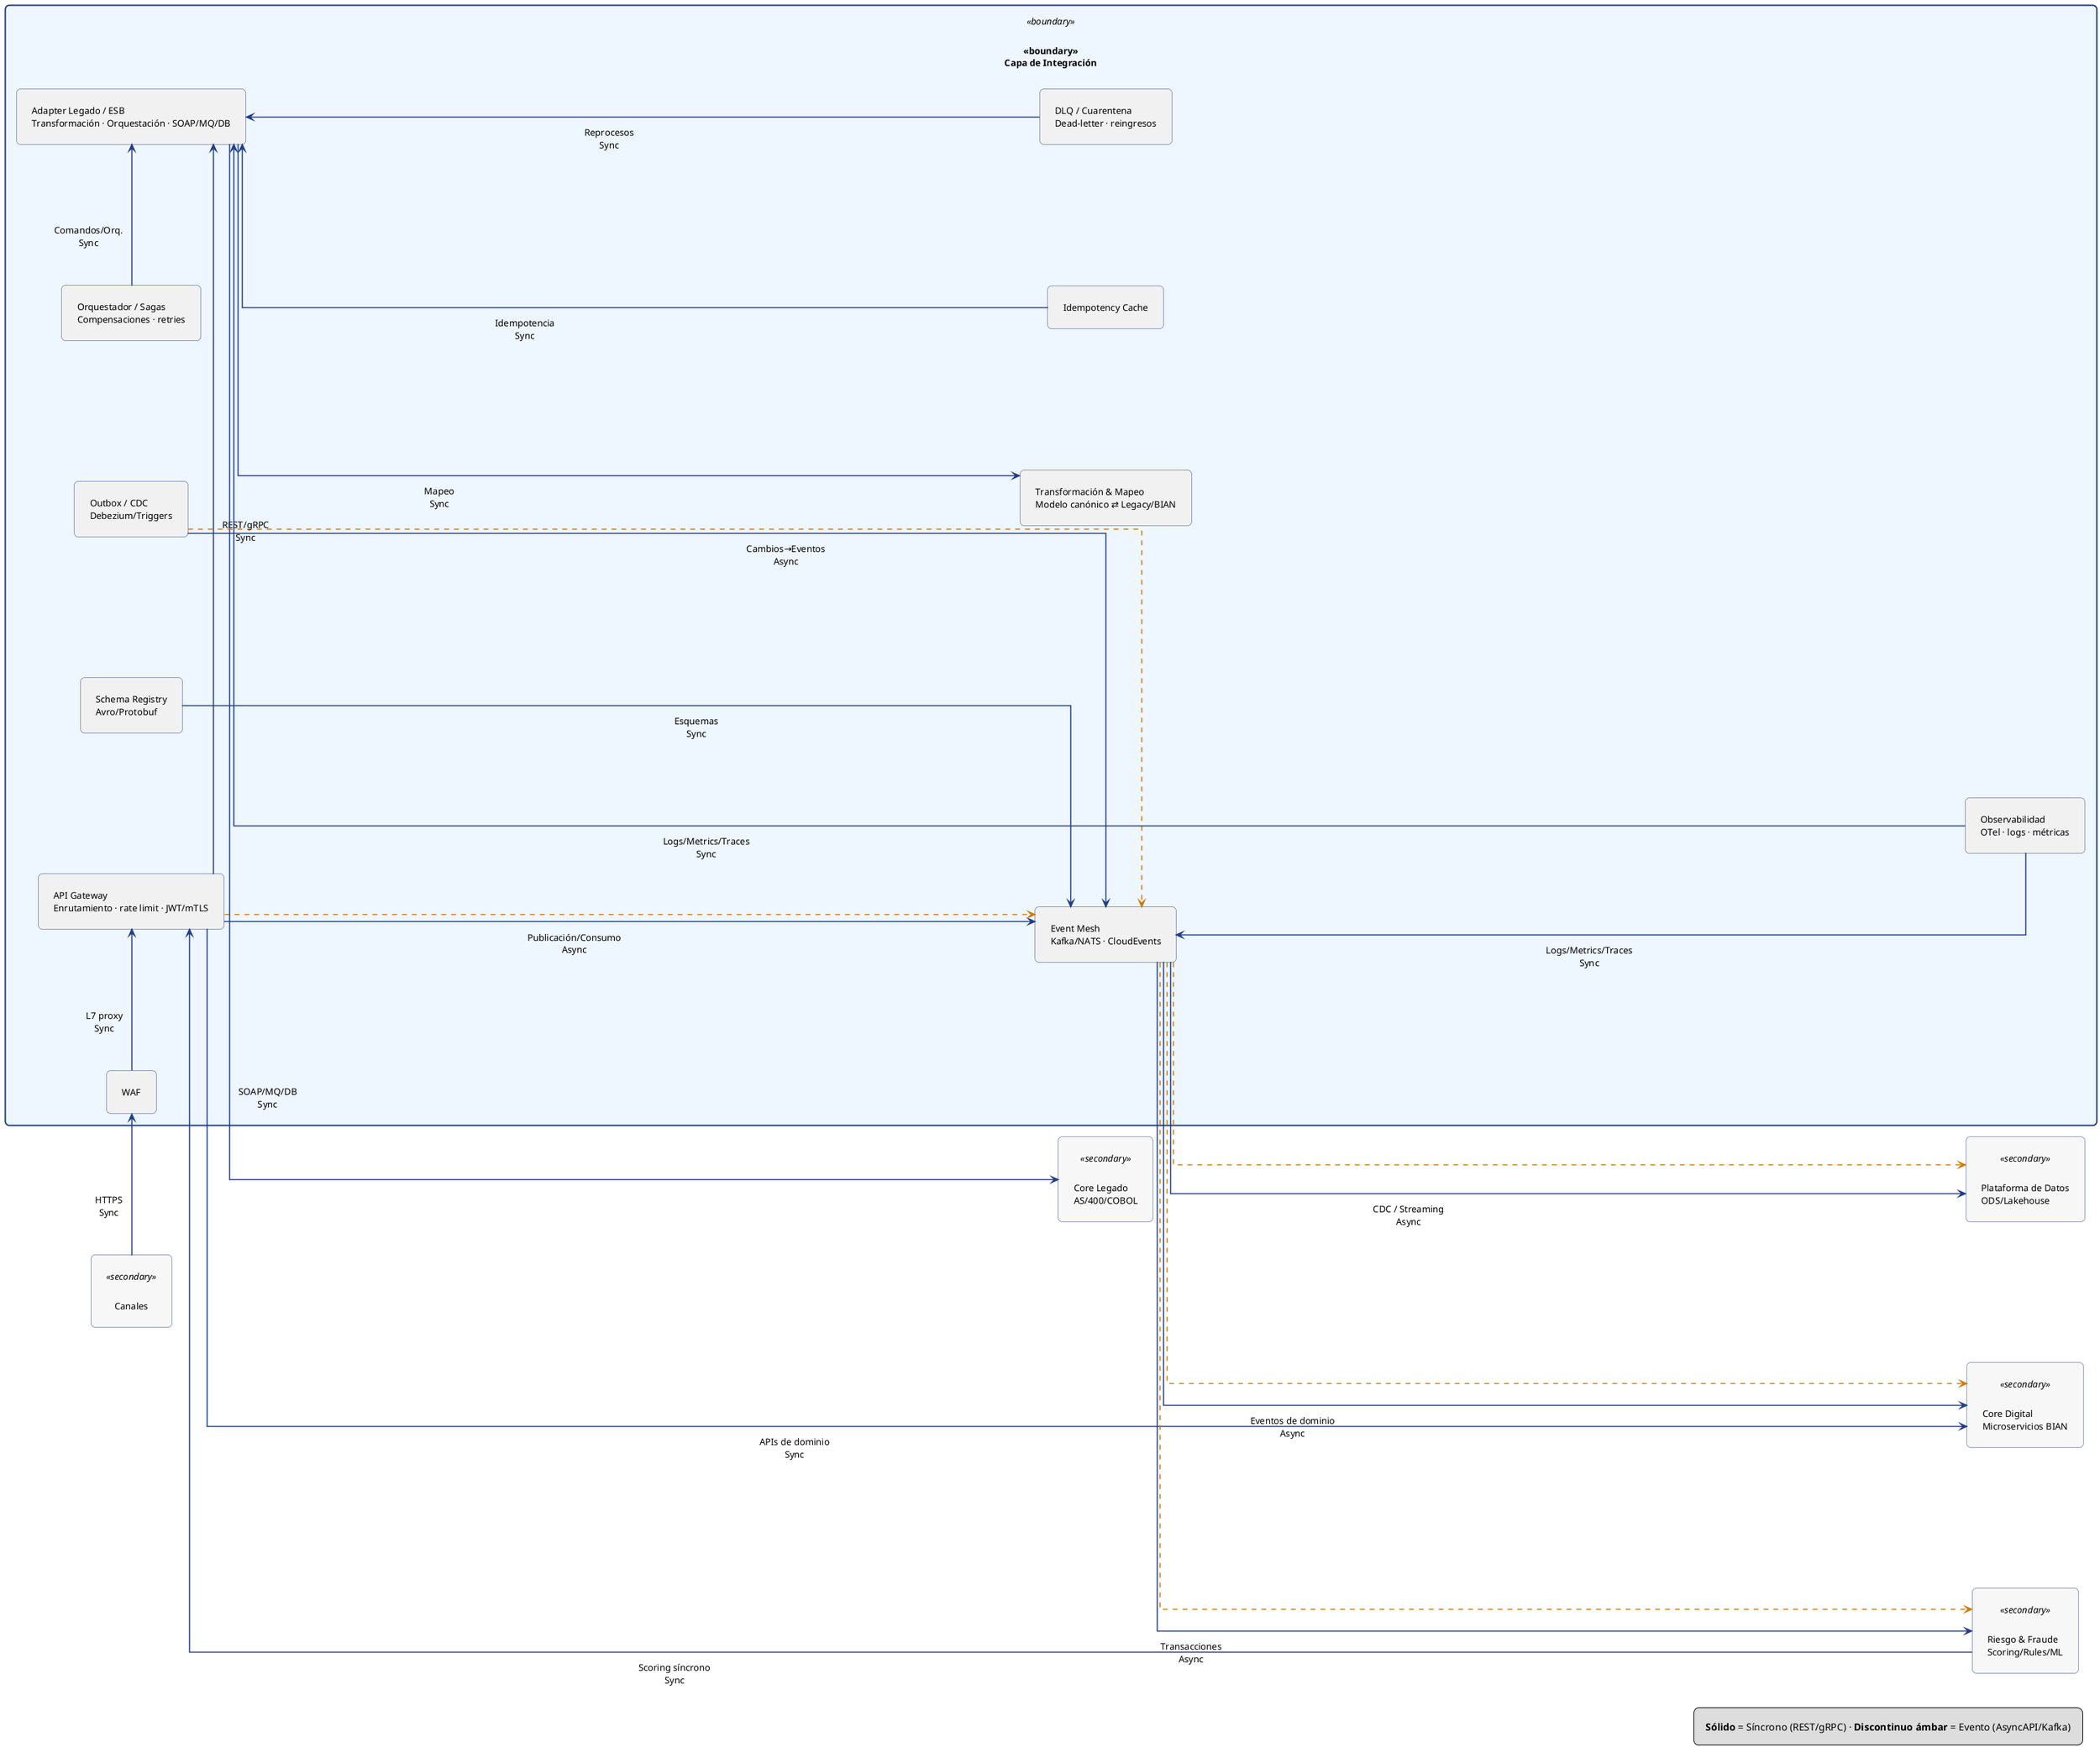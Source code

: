 @startuml C4_N3A_Componentes_Integracion
left to right direction
skinparam defaultFontName Helvetica
skinparam defaultFontSize 13
skinparam shadowing false
skinparam linetype ortho
skinparam ArrowThickness 1.6
skinparam ArrowColor #1f3c88

' >>> más espacio y margen para agrandar el boundary <<<
skinparam nodesep 200
skinparam ranksep 1100
skinparam Padding 12

skinparam rectangle {
  RoundCorner 12
  BorderColor #1f3c88
}
skinparam rectangle<<boundary>> {
  BackgroundColor #EEF6FF
  BorderColor #1f3c88
  BorderThickness 2
}
skinparam rectangle<<secondary>> {
  BackgroundColor #F7F7F7
}

legend right
<b>Sólido</b> = Síncrono (REST/gRPC) · <b>Discontinuo ámbar</b> = Evento (AsyncAPI/Kafka)
endlegend

rectangle "«boundary»\nCapa de Integración" <<boundary>> as Integ {
  rectangle "WAF" as WAF
  rectangle "API Gateway\nEnrutamiento · rate limit · JWT/mTLS" as GW
  rectangle "Adapter Legado / ESB\nTransformación · Orquestación · SOAP/MQ/DB" as ADP
  rectangle "Transformación & Mapeo\nModelo canónico ⇄ Legacy/BIAN" as MAP
  rectangle "Orquestador / Sagas\nCompensaciones · retries" as SAGA
  rectangle "Outbox / CDC\nDebezium/Triggers" as OUTBOX
  rectangle "Idempotency Cache" as IDEM
  rectangle "Event Mesh\nKafka/NATS · CloudEvents" as BUS
  rectangle "Schema Registry\nAvro/Protobuf" as REG
  rectangle "DLQ / Cuarentena\nDead-letter · reingresos" as DLQ
  rectangle "Observabilidad\nOTel · logs · métricas" as OBS
}

rectangle "Core Digital\nMicroservicios BIAN" <<secondary>> as CoreDigital
rectangle "Core Legado\nAS/400/COBOL" <<secondary>> as CoreLegacy
rectangle "Plataforma de Datos\nODS/Lakehouse" <<secondary>> as Datos
rectangle "Riesgo & Fraude\nScoring/Rules/ML" <<secondary>> as Riesgo
rectangle "Canales" <<secondary>> as Canales

Canales -right-> WAF : HTTPS\nSync
WAF -right-> GW : L7 proxy\nSync
GW -right-> ADP : REST/gRPC\nSync
GW -down-> BUS : Publicación/Consumo\nAsync
ADP -down-> MAP : Mapeo\nSync
SAGA -right-> ADP : Comandos/Orq.\nSync
ADP -down-> CoreLegacy : SOAP/MQ/DB\nSync
BUS -down-> CoreDigital : Eventos de dominio\nAsync
GW -down-> CoreDigital : APIs de dominio\nSync
OUTBOX -down-> BUS : Cambios→Eventos\nAsync
BUS -right-> Datos : CDC / Streaming\nAsync
BUS -right-> Riesgo : Transacciones\nAsync
Riesgo -left-> GW : Scoring síncrono\nSync
REG -down-> BUS : Esquemas\nSync
DLQ -up-> ADP : Reprocesos\nSync
IDEM -up-> ADP : Idempotencia\nSync
OBS -up-> ADP : Logs/Metrics/Traces\nSync
OBS -up-> BUS : Logs/Metrics/Traces\nSync

GW -[#D07A00,dashed]-> BUS
OUTBOX -[#D07A00,dashed]-> BUS
BUS -[#D07A00,dashed]-> CoreDigital
BUS -[#D07A00,dashed]-> Datos
BUS -[#D07A00,dashed]-> Riesgo
@enduml
